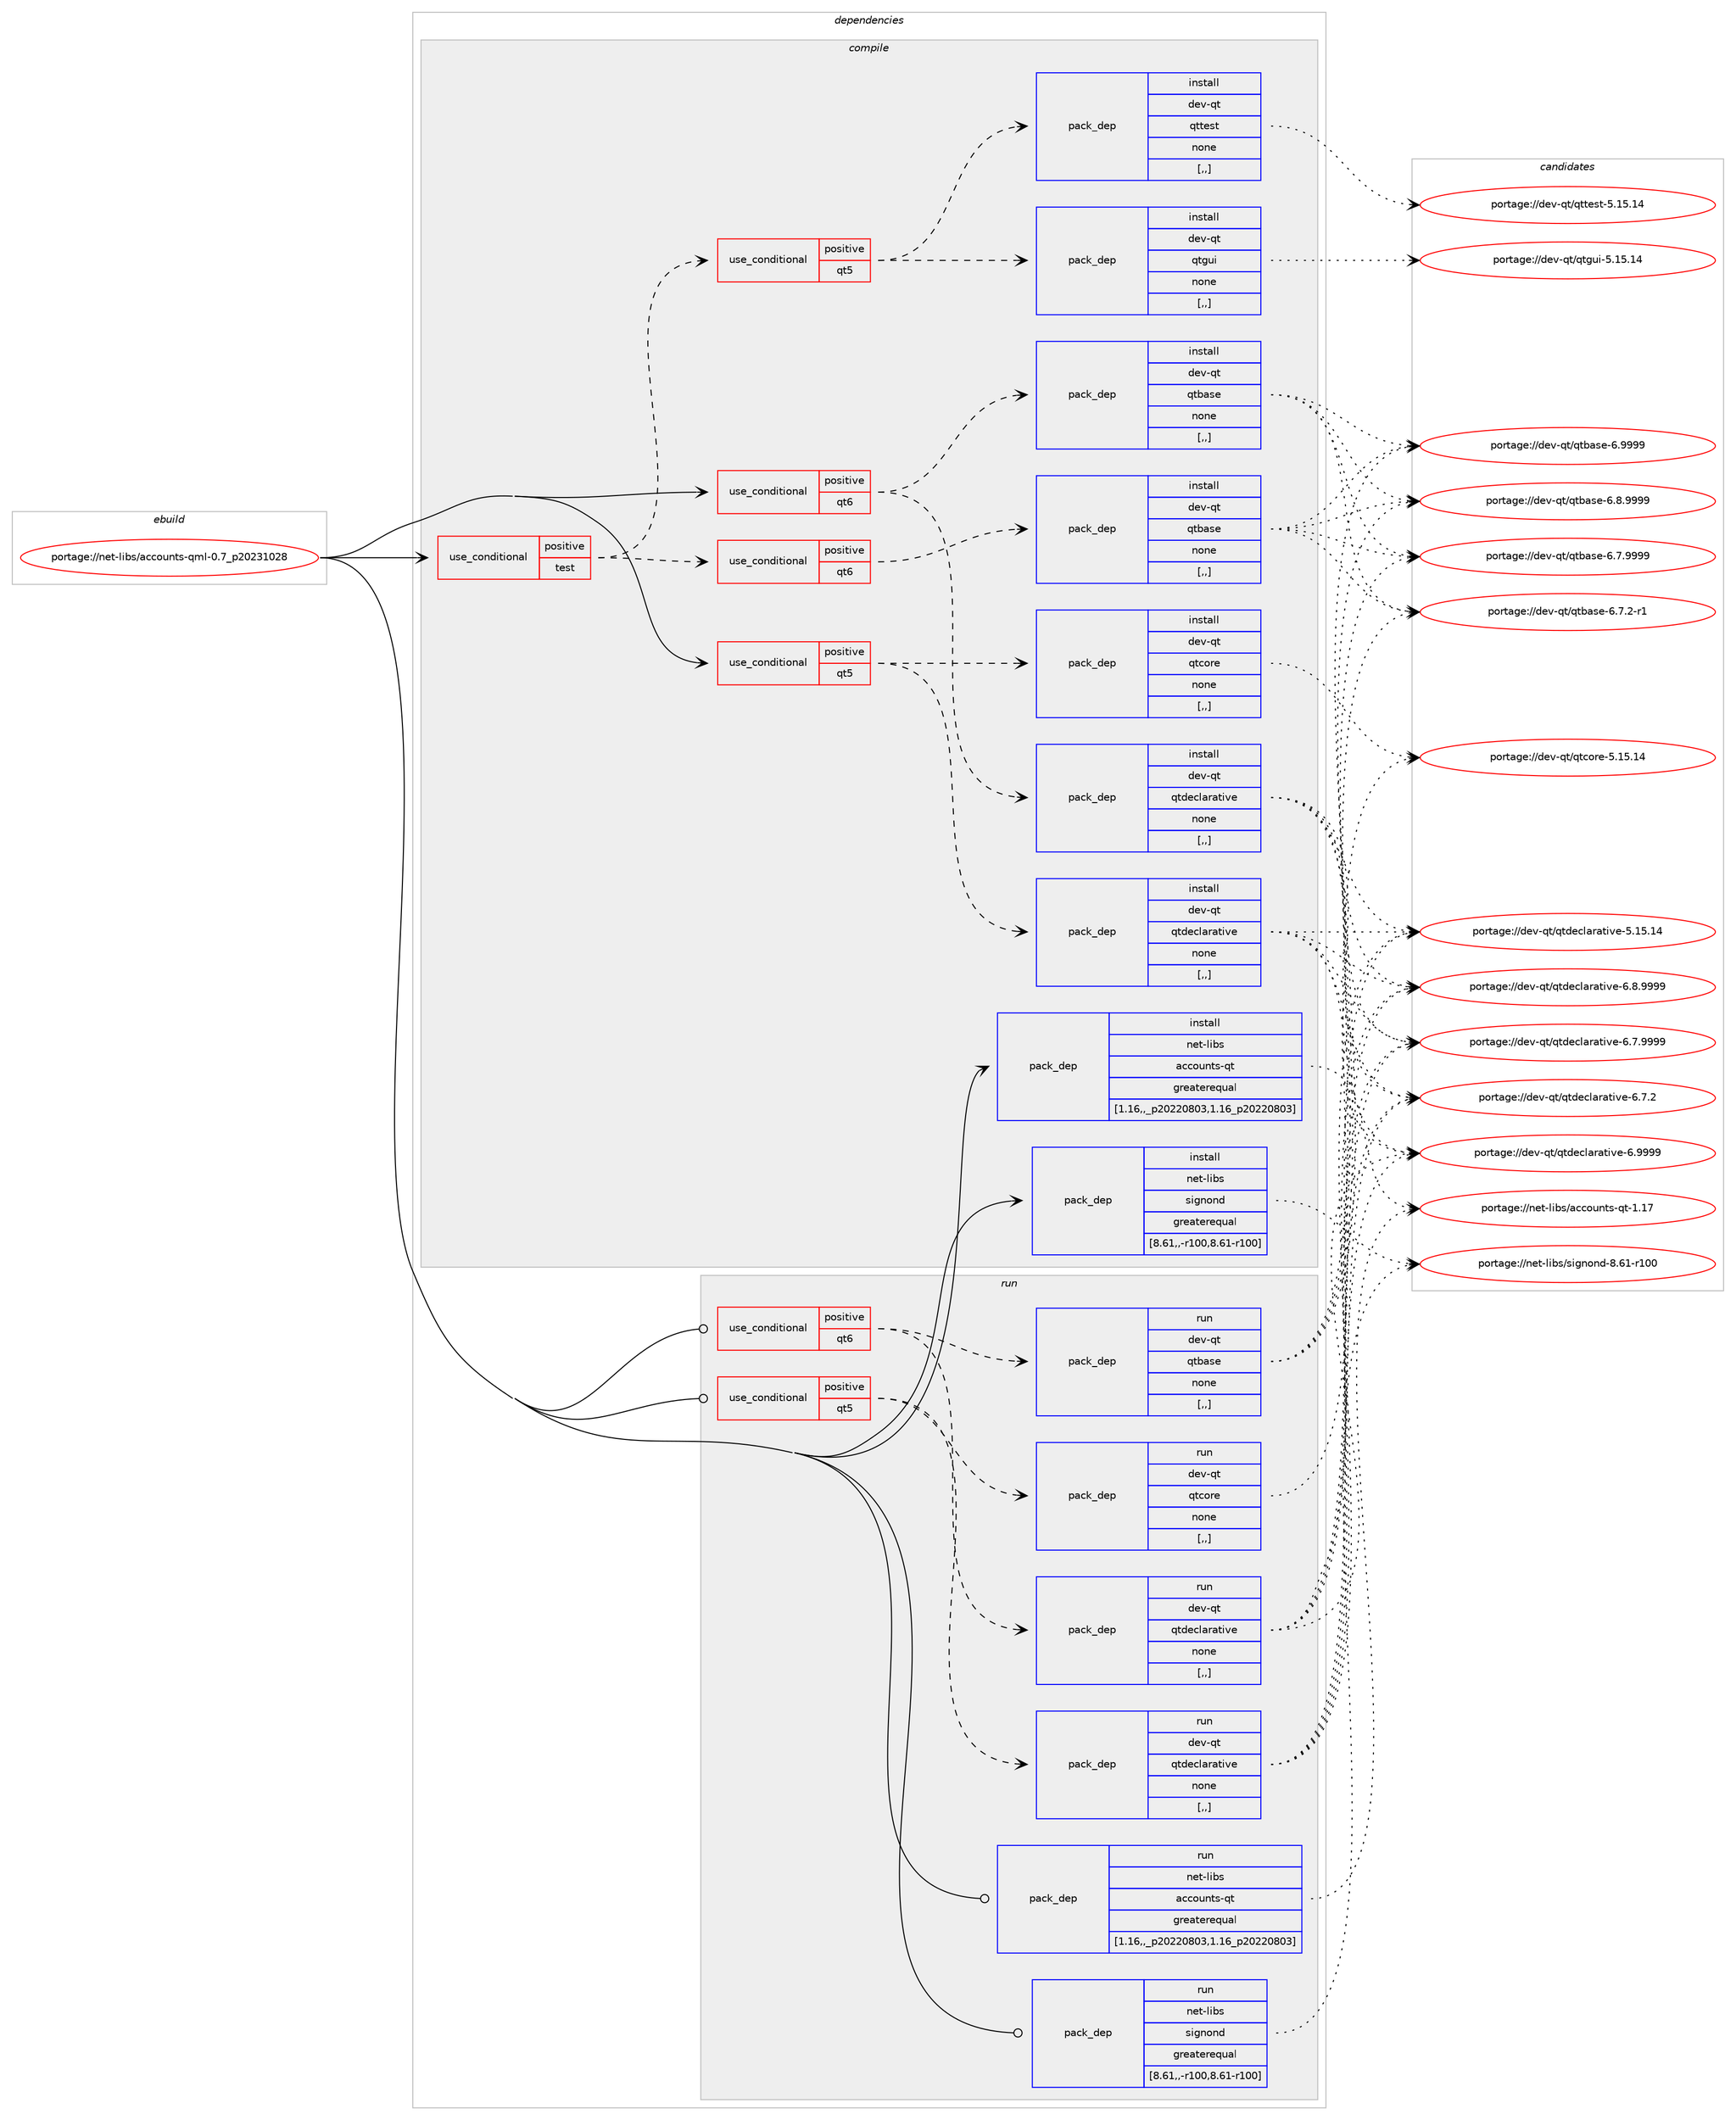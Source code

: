digraph prolog {

# *************
# Graph options
# *************

newrank=true;
concentrate=true;
compound=true;
graph [rankdir=LR,fontname=Helvetica,fontsize=10,ranksep=1.5];#, ranksep=2.5, nodesep=0.2];
edge  [arrowhead=vee];
node  [fontname=Helvetica,fontsize=10];

# **********
# The ebuild
# **********

subgraph cluster_leftcol {
color=gray;
label=<<i>ebuild</i>>;
id [label="portage://net-libs/accounts-qml-0.7_p20231028", color=red, width=4, href="../net-libs/accounts-qml-0.7_p20231028.svg"];
}

# ****************
# The dependencies
# ****************

subgraph cluster_midcol {
color=gray;
label=<<i>dependencies</i>>;
subgraph cluster_compile {
fillcolor="#eeeeee";
style=filled;
label=<<i>compile</i>>;
subgraph cond93144 {
dependency357585 [label=<<TABLE BORDER="0" CELLBORDER="1" CELLSPACING="0" CELLPADDING="4"><TR><TD ROWSPAN="3" CELLPADDING="10">use_conditional</TD></TR><TR><TD>positive</TD></TR><TR><TD>qt5</TD></TR></TABLE>>, shape=none, color=red];
subgraph pack261800 {
dependency357586 [label=<<TABLE BORDER="0" CELLBORDER="1" CELLSPACING="0" CELLPADDING="4" WIDTH="220"><TR><TD ROWSPAN="6" CELLPADDING="30">pack_dep</TD></TR><TR><TD WIDTH="110">install</TD></TR><TR><TD>dev-qt</TD></TR><TR><TD>qtcore</TD></TR><TR><TD>none</TD></TR><TR><TD>[,,]</TD></TR></TABLE>>, shape=none, color=blue];
}
dependency357585:e -> dependency357586:w [weight=20,style="dashed",arrowhead="vee"];
subgraph pack261801 {
dependency357587 [label=<<TABLE BORDER="0" CELLBORDER="1" CELLSPACING="0" CELLPADDING="4" WIDTH="220"><TR><TD ROWSPAN="6" CELLPADDING="30">pack_dep</TD></TR><TR><TD WIDTH="110">install</TD></TR><TR><TD>dev-qt</TD></TR><TR><TD>qtdeclarative</TD></TR><TR><TD>none</TD></TR><TR><TD>[,,]</TD></TR></TABLE>>, shape=none, color=blue];
}
dependency357585:e -> dependency357587:w [weight=20,style="dashed",arrowhead="vee"];
}
id:e -> dependency357585:w [weight=20,style="solid",arrowhead="vee"];
subgraph cond93145 {
dependency357588 [label=<<TABLE BORDER="0" CELLBORDER="1" CELLSPACING="0" CELLPADDING="4"><TR><TD ROWSPAN="3" CELLPADDING="10">use_conditional</TD></TR><TR><TD>positive</TD></TR><TR><TD>qt6</TD></TR></TABLE>>, shape=none, color=red];
subgraph pack261802 {
dependency357589 [label=<<TABLE BORDER="0" CELLBORDER="1" CELLSPACING="0" CELLPADDING="4" WIDTH="220"><TR><TD ROWSPAN="6" CELLPADDING="30">pack_dep</TD></TR><TR><TD WIDTH="110">install</TD></TR><TR><TD>dev-qt</TD></TR><TR><TD>qtbase</TD></TR><TR><TD>none</TD></TR><TR><TD>[,,]</TD></TR></TABLE>>, shape=none, color=blue];
}
dependency357588:e -> dependency357589:w [weight=20,style="dashed",arrowhead="vee"];
subgraph pack261803 {
dependency357590 [label=<<TABLE BORDER="0" CELLBORDER="1" CELLSPACING="0" CELLPADDING="4" WIDTH="220"><TR><TD ROWSPAN="6" CELLPADDING="30">pack_dep</TD></TR><TR><TD WIDTH="110">install</TD></TR><TR><TD>dev-qt</TD></TR><TR><TD>qtdeclarative</TD></TR><TR><TD>none</TD></TR><TR><TD>[,,]</TD></TR></TABLE>>, shape=none, color=blue];
}
dependency357588:e -> dependency357590:w [weight=20,style="dashed",arrowhead="vee"];
}
id:e -> dependency357588:w [weight=20,style="solid",arrowhead="vee"];
subgraph cond93146 {
dependency357591 [label=<<TABLE BORDER="0" CELLBORDER="1" CELLSPACING="0" CELLPADDING="4"><TR><TD ROWSPAN="3" CELLPADDING="10">use_conditional</TD></TR><TR><TD>positive</TD></TR><TR><TD>test</TD></TR></TABLE>>, shape=none, color=red];
subgraph cond93147 {
dependency357592 [label=<<TABLE BORDER="0" CELLBORDER="1" CELLSPACING="0" CELLPADDING="4"><TR><TD ROWSPAN="3" CELLPADDING="10">use_conditional</TD></TR><TR><TD>positive</TD></TR><TR><TD>qt5</TD></TR></TABLE>>, shape=none, color=red];
subgraph pack261804 {
dependency357593 [label=<<TABLE BORDER="0" CELLBORDER="1" CELLSPACING="0" CELLPADDING="4" WIDTH="220"><TR><TD ROWSPAN="6" CELLPADDING="30">pack_dep</TD></TR><TR><TD WIDTH="110">install</TD></TR><TR><TD>dev-qt</TD></TR><TR><TD>qtgui</TD></TR><TR><TD>none</TD></TR><TR><TD>[,,]</TD></TR></TABLE>>, shape=none, color=blue];
}
dependency357592:e -> dependency357593:w [weight=20,style="dashed",arrowhead="vee"];
subgraph pack261805 {
dependency357594 [label=<<TABLE BORDER="0" CELLBORDER="1" CELLSPACING="0" CELLPADDING="4" WIDTH="220"><TR><TD ROWSPAN="6" CELLPADDING="30">pack_dep</TD></TR><TR><TD WIDTH="110">install</TD></TR><TR><TD>dev-qt</TD></TR><TR><TD>qttest</TD></TR><TR><TD>none</TD></TR><TR><TD>[,,]</TD></TR></TABLE>>, shape=none, color=blue];
}
dependency357592:e -> dependency357594:w [weight=20,style="dashed",arrowhead="vee"];
}
dependency357591:e -> dependency357592:w [weight=20,style="dashed",arrowhead="vee"];
subgraph cond93148 {
dependency357595 [label=<<TABLE BORDER="0" CELLBORDER="1" CELLSPACING="0" CELLPADDING="4"><TR><TD ROWSPAN="3" CELLPADDING="10">use_conditional</TD></TR><TR><TD>positive</TD></TR><TR><TD>qt6</TD></TR></TABLE>>, shape=none, color=red];
subgraph pack261806 {
dependency357596 [label=<<TABLE BORDER="0" CELLBORDER="1" CELLSPACING="0" CELLPADDING="4" WIDTH="220"><TR><TD ROWSPAN="6" CELLPADDING="30">pack_dep</TD></TR><TR><TD WIDTH="110">install</TD></TR><TR><TD>dev-qt</TD></TR><TR><TD>qtbase</TD></TR><TR><TD>none</TD></TR><TR><TD>[,,]</TD></TR></TABLE>>, shape=none, color=blue];
}
dependency357595:e -> dependency357596:w [weight=20,style="dashed",arrowhead="vee"];
}
dependency357591:e -> dependency357595:w [weight=20,style="dashed",arrowhead="vee"];
}
id:e -> dependency357591:w [weight=20,style="solid",arrowhead="vee"];
subgraph pack261807 {
dependency357597 [label=<<TABLE BORDER="0" CELLBORDER="1" CELLSPACING="0" CELLPADDING="4" WIDTH="220"><TR><TD ROWSPAN="6" CELLPADDING="30">pack_dep</TD></TR><TR><TD WIDTH="110">install</TD></TR><TR><TD>net-libs</TD></TR><TR><TD>accounts-qt</TD></TR><TR><TD>greaterequal</TD></TR><TR><TD>[1.16,,_p20220803,1.16_p20220803]</TD></TR></TABLE>>, shape=none, color=blue];
}
id:e -> dependency357597:w [weight=20,style="solid",arrowhead="vee"];
subgraph pack261808 {
dependency357598 [label=<<TABLE BORDER="0" CELLBORDER="1" CELLSPACING="0" CELLPADDING="4" WIDTH="220"><TR><TD ROWSPAN="6" CELLPADDING="30">pack_dep</TD></TR><TR><TD WIDTH="110">install</TD></TR><TR><TD>net-libs</TD></TR><TR><TD>signond</TD></TR><TR><TD>greaterequal</TD></TR><TR><TD>[8.61,,-r100,8.61-r100]</TD></TR></TABLE>>, shape=none, color=blue];
}
id:e -> dependency357598:w [weight=20,style="solid",arrowhead="vee"];
}
subgraph cluster_compileandrun {
fillcolor="#eeeeee";
style=filled;
label=<<i>compile and run</i>>;
}
subgraph cluster_run {
fillcolor="#eeeeee";
style=filled;
label=<<i>run</i>>;
subgraph cond93149 {
dependency357599 [label=<<TABLE BORDER="0" CELLBORDER="1" CELLSPACING="0" CELLPADDING="4"><TR><TD ROWSPAN="3" CELLPADDING="10">use_conditional</TD></TR><TR><TD>positive</TD></TR><TR><TD>qt5</TD></TR></TABLE>>, shape=none, color=red];
subgraph pack261809 {
dependency357600 [label=<<TABLE BORDER="0" CELLBORDER="1" CELLSPACING="0" CELLPADDING="4" WIDTH="220"><TR><TD ROWSPAN="6" CELLPADDING="30">pack_dep</TD></TR><TR><TD WIDTH="110">run</TD></TR><TR><TD>dev-qt</TD></TR><TR><TD>qtcore</TD></TR><TR><TD>none</TD></TR><TR><TD>[,,]</TD></TR></TABLE>>, shape=none, color=blue];
}
dependency357599:e -> dependency357600:w [weight=20,style="dashed",arrowhead="vee"];
subgraph pack261810 {
dependency357601 [label=<<TABLE BORDER="0" CELLBORDER="1" CELLSPACING="0" CELLPADDING="4" WIDTH="220"><TR><TD ROWSPAN="6" CELLPADDING="30">pack_dep</TD></TR><TR><TD WIDTH="110">run</TD></TR><TR><TD>dev-qt</TD></TR><TR><TD>qtdeclarative</TD></TR><TR><TD>none</TD></TR><TR><TD>[,,]</TD></TR></TABLE>>, shape=none, color=blue];
}
dependency357599:e -> dependency357601:w [weight=20,style="dashed",arrowhead="vee"];
}
id:e -> dependency357599:w [weight=20,style="solid",arrowhead="odot"];
subgraph cond93150 {
dependency357602 [label=<<TABLE BORDER="0" CELLBORDER="1" CELLSPACING="0" CELLPADDING="4"><TR><TD ROWSPAN="3" CELLPADDING="10">use_conditional</TD></TR><TR><TD>positive</TD></TR><TR><TD>qt6</TD></TR></TABLE>>, shape=none, color=red];
subgraph pack261811 {
dependency357603 [label=<<TABLE BORDER="0" CELLBORDER="1" CELLSPACING="0" CELLPADDING="4" WIDTH="220"><TR><TD ROWSPAN="6" CELLPADDING="30">pack_dep</TD></TR><TR><TD WIDTH="110">run</TD></TR><TR><TD>dev-qt</TD></TR><TR><TD>qtbase</TD></TR><TR><TD>none</TD></TR><TR><TD>[,,]</TD></TR></TABLE>>, shape=none, color=blue];
}
dependency357602:e -> dependency357603:w [weight=20,style="dashed",arrowhead="vee"];
subgraph pack261812 {
dependency357604 [label=<<TABLE BORDER="0" CELLBORDER="1" CELLSPACING="0" CELLPADDING="4" WIDTH="220"><TR><TD ROWSPAN="6" CELLPADDING="30">pack_dep</TD></TR><TR><TD WIDTH="110">run</TD></TR><TR><TD>dev-qt</TD></TR><TR><TD>qtdeclarative</TD></TR><TR><TD>none</TD></TR><TR><TD>[,,]</TD></TR></TABLE>>, shape=none, color=blue];
}
dependency357602:e -> dependency357604:w [weight=20,style="dashed",arrowhead="vee"];
}
id:e -> dependency357602:w [weight=20,style="solid",arrowhead="odot"];
subgraph pack261813 {
dependency357605 [label=<<TABLE BORDER="0" CELLBORDER="1" CELLSPACING="0" CELLPADDING="4" WIDTH="220"><TR><TD ROWSPAN="6" CELLPADDING="30">pack_dep</TD></TR><TR><TD WIDTH="110">run</TD></TR><TR><TD>net-libs</TD></TR><TR><TD>accounts-qt</TD></TR><TR><TD>greaterequal</TD></TR><TR><TD>[1.16,,_p20220803,1.16_p20220803]</TD></TR></TABLE>>, shape=none, color=blue];
}
id:e -> dependency357605:w [weight=20,style="solid",arrowhead="odot"];
subgraph pack261814 {
dependency357606 [label=<<TABLE BORDER="0" CELLBORDER="1" CELLSPACING="0" CELLPADDING="4" WIDTH="220"><TR><TD ROWSPAN="6" CELLPADDING="30">pack_dep</TD></TR><TR><TD WIDTH="110">run</TD></TR><TR><TD>net-libs</TD></TR><TR><TD>signond</TD></TR><TR><TD>greaterequal</TD></TR><TR><TD>[8.61,,-r100,8.61-r100]</TD></TR></TABLE>>, shape=none, color=blue];
}
id:e -> dependency357606:w [weight=20,style="solid",arrowhead="odot"];
}
}

# **************
# The candidates
# **************

subgraph cluster_choices {
rank=same;
color=gray;
label=<<i>candidates</i>>;

subgraph choice261800 {
color=black;
nodesep=1;
choice1001011184511311647113116991111141014553464953464952 [label="portage://dev-qt/qtcore-5.15.14", color=red, width=4,href="../dev-qt/qtcore-5.15.14.svg"];
dependency357586:e -> choice1001011184511311647113116991111141014553464953464952:w [style=dotted,weight="100"];
}
subgraph choice261801 {
color=black;
nodesep=1;
choice100101118451131164711311610010199108971149711610511810145544657575757 [label="portage://dev-qt/qtdeclarative-6.9999", color=red, width=4,href="../dev-qt/qtdeclarative-6.9999.svg"];
choice1001011184511311647113116100101991089711497116105118101455446564657575757 [label="portage://dev-qt/qtdeclarative-6.8.9999", color=red, width=4,href="../dev-qt/qtdeclarative-6.8.9999.svg"];
choice1001011184511311647113116100101991089711497116105118101455446554657575757 [label="portage://dev-qt/qtdeclarative-6.7.9999", color=red, width=4,href="../dev-qt/qtdeclarative-6.7.9999.svg"];
choice1001011184511311647113116100101991089711497116105118101455446554650 [label="portage://dev-qt/qtdeclarative-6.7.2", color=red, width=4,href="../dev-qt/qtdeclarative-6.7.2.svg"];
choice10010111845113116471131161001019910897114971161051181014553464953464952 [label="portage://dev-qt/qtdeclarative-5.15.14", color=red, width=4,href="../dev-qt/qtdeclarative-5.15.14.svg"];
dependency357587:e -> choice100101118451131164711311610010199108971149711610511810145544657575757:w [style=dotted,weight="100"];
dependency357587:e -> choice1001011184511311647113116100101991089711497116105118101455446564657575757:w [style=dotted,weight="100"];
dependency357587:e -> choice1001011184511311647113116100101991089711497116105118101455446554657575757:w [style=dotted,weight="100"];
dependency357587:e -> choice1001011184511311647113116100101991089711497116105118101455446554650:w [style=dotted,weight="100"];
dependency357587:e -> choice10010111845113116471131161001019910897114971161051181014553464953464952:w [style=dotted,weight="100"];
}
subgraph choice261802 {
color=black;
nodesep=1;
choice1001011184511311647113116989711510145544657575757 [label="portage://dev-qt/qtbase-6.9999", color=red, width=4,href="../dev-qt/qtbase-6.9999.svg"];
choice10010111845113116471131169897115101455446564657575757 [label="portage://dev-qt/qtbase-6.8.9999", color=red, width=4,href="../dev-qt/qtbase-6.8.9999.svg"];
choice10010111845113116471131169897115101455446554657575757 [label="portage://dev-qt/qtbase-6.7.9999", color=red, width=4,href="../dev-qt/qtbase-6.7.9999.svg"];
choice100101118451131164711311698971151014554465546504511449 [label="portage://dev-qt/qtbase-6.7.2-r1", color=red, width=4,href="../dev-qt/qtbase-6.7.2-r1.svg"];
dependency357589:e -> choice1001011184511311647113116989711510145544657575757:w [style=dotted,weight="100"];
dependency357589:e -> choice10010111845113116471131169897115101455446564657575757:w [style=dotted,weight="100"];
dependency357589:e -> choice10010111845113116471131169897115101455446554657575757:w [style=dotted,weight="100"];
dependency357589:e -> choice100101118451131164711311698971151014554465546504511449:w [style=dotted,weight="100"];
}
subgraph choice261803 {
color=black;
nodesep=1;
choice100101118451131164711311610010199108971149711610511810145544657575757 [label="portage://dev-qt/qtdeclarative-6.9999", color=red, width=4,href="../dev-qt/qtdeclarative-6.9999.svg"];
choice1001011184511311647113116100101991089711497116105118101455446564657575757 [label="portage://dev-qt/qtdeclarative-6.8.9999", color=red, width=4,href="../dev-qt/qtdeclarative-6.8.9999.svg"];
choice1001011184511311647113116100101991089711497116105118101455446554657575757 [label="portage://dev-qt/qtdeclarative-6.7.9999", color=red, width=4,href="../dev-qt/qtdeclarative-6.7.9999.svg"];
choice1001011184511311647113116100101991089711497116105118101455446554650 [label="portage://dev-qt/qtdeclarative-6.7.2", color=red, width=4,href="../dev-qt/qtdeclarative-6.7.2.svg"];
choice10010111845113116471131161001019910897114971161051181014553464953464952 [label="portage://dev-qt/qtdeclarative-5.15.14", color=red, width=4,href="../dev-qt/qtdeclarative-5.15.14.svg"];
dependency357590:e -> choice100101118451131164711311610010199108971149711610511810145544657575757:w [style=dotted,weight="100"];
dependency357590:e -> choice1001011184511311647113116100101991089711497116105118101455446564657575757:w [style=dotted,weight="100"];
dependency357590:e -> choice1001011184511311647113116100101991089711497116105118101455446554657575757:w [style=dotted,weight="100"];
dependency357590:e -> choice1001011184511311647113116100101991089711497116105118101455446554650:w [style=dotted,weight="100"];
dependency357590:e -> choice10010111845113116471131161001019910897114971161051181014553464953464952:w [style=dotted,weight="100"];
}
subgraph choice261804 {
color=black;
nodesep=1;
choice10010111845113116471131161031171054553464953464952 [label="portage://dev-qt/qtgui-5.15.14", color=red, width=4,href="../dev-qt/qtgui-5.15.14.svg"];
dependency357593:e -> choice10010111845113116471131161031171054553464953464952:w [style=dotted,weight="100"];
}
subgraph choice261805 {
color=black;
nodesep=1;
choice10010111845113116471131161161011151164553464953464952 [label="portage://dev-qt/qttest-5.15.14", color=red, width=4,href="../dev-qt/qttest-5.15.14.svg"];
dependency357594:e -> choice10010111845113116471131161161011151164553464953464952:w [style=dotted,weight="100"];
}
subgraph choice261806 {
color=black;
nodesep=1;
choice1001011184511311647113116989711510145544657575757 [label="portage://dev-qt/qtbase-6.9999", color=red, width=4,href="../dev-qt/qtbase-6.9999.svg"];
choice10010111845113116471131169897115101455446564657575757 [label="portage://dev-qt/qtbase-6.8.9999", color=red, width=4,href="../dev-qt/qtbase-6.8.9999.svg"];
choice10010111845113116471131169897115101455446554657575757 [label="portage://dev-qt/qtbase-6.7.9999", color=red, width=4,href="../dev-qt/qtbase-6.7.9999.svg"];
choice100101118451131164711311698971151014554465546504511449 [label="portage://dev-qt/qtbase-6.7.2-r1", color=red, width=4,href="../dev-qt/qtbase-6.7.2-r1.svg"];
dependency357596:e -> choice1001011184511311647113116989711510145544657575757:w [style=dotted,weight="100"];
dependency357596:e -> choice10010111845113116471131169897115101455446564657575757:w [style=dotted,weight="100"];
dependency357596:e -> choice10010111845113116471131169897115101455446554657575757:w [style=dotted,weight="100"];
dependency357596:e -> choice100101118451131164711311698971151014554465546504511449:w [style=dotted,weight="100"];
}
subgraph choice261807 {
color=black;
nodesep=1;
choice110101116451081059811547979999111117110116115451131164549464955 [label="portage://net-libs/accounts-qt-1.17", color=red, width=4,href="../net-libs/accounts-qt-1.17.svg"];
dependency357597:e -> choice110101116451081059811547979999111117110116115451131164549464955:w [style=dotted,weight="100"];
}
subgraph choice261808 {
color=black;
nodesep=1;
choice110101116451081059811547115105103110111110100455646544945114494848 [label="portage://net-libs/signond-8.61-r100", color=red, width=4,href="../net-libs/signond-8.61-r100.svg"];
dependency357598:e -> choice110101116451081059811547115105103110111110100455646544945114494848:w [style=dotted,weight="100"];
}
subgraph choice261809 {
color=black;
nodesep=1;
choice1001011184511311647113116991111141014553464953464952 [label="portage://dev-qt/qtcore-5.15.14", color=red, width=4,href="../dev-qt/qtcore-5.15.14.svg"];
dependency357600:e -> choice1001011184511311647113116991111141014553464953464952:w [style=dotted,weight="100"];
}
subgraph choice261810 {
color=black;
nodesep=1;
choice100101118451131164711311610010199108971149711610511810145544657575757 [label="portage://dev-qt/qtdeclarative-6.9999", color=red, width=4,href="../dev-qt/qtdeclarative-6.9999.svg"];
choice1001011184511311647113116100101991089711497116105118101455446564657575757 [label="portage://dev-qt/qtdeclarative-6.8.9999", color=red, width=4,href="../dev-qt/qtdeclarative-6.8.9999.svg"];
choice1001011184511311647113116100101991089711497116105118101455446554657575757 [label="portage://dev-qt/qtdeclarative-6.7.9999", color=red, width=4,href="../dev-qt/qtdeclarative-6.7.9999.svg"];
choice1001011184511311647113116100101991089711497116105118101455446554650 [label="portage://dev-qt/qtdeclarative-6.7.2", color=red, width=4,href="../dev-qt/qtdeclarative-6.7.2.svg"];
choice10010111845113116471131161001019910897114971161051181014553464953464952 [label="portage://dev-qt/qtdeclarative-5.15.14", color=red, width=4,href="../dev-qt/qtdeclarative-5.15.14.svg"];
dependency357601:e -> choice100101118451131164711311610010199108971149711610511810145544657575757:w [style=dotted,weight="100"];
dependency357601:e -> choice1001011184511311647113116100101991089711497116105118101455446564657575757:w [style=dotted,weight="100"];
dependency357601:e -> choice1001011184511311647113116100101991089711497116105118101455446554657575757:w [style=dotted,weight="100"];
dependency357601:e -> choice1001011184511311647113116100101991089711497116105118101455446554650:w [style=dotted,weight="100"];
dependency357601:e -> choice10010111845113116471131161001019910897114971161051181014553464953464952:w [style=dotted,weight="100"];
}
subgraph choice261811 {
color=black;
nodesep=1;
choice1001011184511311647113116989711510145544657575757 [label="portage://dev-qt/qtbase-6.9999", color=red, width=4,href="../dev-qt/qtbase-6.9999.svg"];
choice10010111845113116471131169897115101455446564657575757 [label="portage://dev-qt/qtbase-6.8.9999", color=red, width=4,href="../dev-qt/qtbase-6.8.9999.svg"];
choice10010111845113116471131169897115101455446554657575757 [label="portage://dev-qt/qtbase-6.7.9999", color=red, width=4,href="../dev-qt/qtbase-6.7.9999.svg"];
choice100101118451131164711311698971151014554465546504511449 [label="portage://dev-qt/qtbase-6.7.2-r1", color=red, width=4,href="../dev-qt/qtbase-6.7.2-r1.svg"];
dependency357603:e -> choice1001011184511311647113116989711510145544657575757:w [style=dotted,weight="100"];
dependency357603:e -> choice10010111845113116471131169897115101455446564657575757:w [style=dotted,weight="100"];
dependency357603:e -> choice10010111845113116471131169897115101455446554657575757:w [style=dotted,weight="100"];
dependency357603:e -> choice100101118451131164711311698971151014554465546504511449:w [style=dotted,weight="100"];
}
subgraph choice261812 {
color=black;
nodesep=1;
choice100101118451131164711311610010199108971149711610511810145544657575757 [label="portage://dev-qt/qtdeclarative-6.9999", color=red, width=4,href="../dev-qt/qtdeclarative-6.9999.svg"];
choice1001011184511311647113116100101991089711497116105118101455446564657575757 [label="portage://dev-qt/qtdeclarative-6.8.9999", color=red, width=4,href="../dev-qt/qtdeclarative-6.8.9999.svg"];
choice1001011184511311647113116100101991089711497116105118101455446554657575757 [label="portage://dev-qt/qtdeclarative-6.7.9999", color=red, width=4,href="../dev-qt/qtdeclarative-6.7.9999.svg"];
choice1001011184511311647113116100101991089711497116105118101455446554650 [label="portage://dev-qt/qtdeclarative-6.7.2", color=red, width=4,href="../dev-qt/qtdeclarative-6.7.2.svg"];
choice10010111845113116471131161001019910897114971161051181014553464953464952 [label="portage://dev-qt/qtdeclarative-5.15.14", color=red, width=4,href="../dev-qt/qtdeclarative-5.15.14.svg"];
dependency357604:e -> choice100101118451131164711311610010199108971149711610511810145544657575757:w [style=dotted,weight="100"];
dependency357604:e -> choice1001011184511311647113116100101991089711497116105118101455446564657575757:w [style=dotted,weight="100"];
dependency357604:e -> choice1001011184511311647113116100101991089711497116105118101455446554657575757:w [style=dotted,weight="100"];
dependency357604:e -> choice1001011184511311647113116100101991089711497116105118101455446554650:w [style=dotted,weight="100"];
dependency357604:e -> choice10010111845113116471131161001019910897114971161051181014553464953464952:w [style=dotted,weight="100"];
}
subgraph choice261813 {
color=black;
nodesep=1;
choice110101116451081059811547979999111117110116115451131164549464955 [label="portage://net-libs/accounts-qt-1.17", color=red, width=4,href="../net-libs/accounts-qt-1.17.svg"];
dependency357605:e -> choice110101116451081059811547979999111117110116115451131164549464955:w [style=dotted,weight="100"];
}
subgraph choice261814 {
color=black;
nodesep=1;
choice110101116451081059811547115105103110111110100455646544945114494848 [label="portage://net-libs/signond-8.61-r100", color=red, width=4,href="../net-libs/signond-8.61-r100.svg"];
dependency357606:e -> choice110101116451081059811547115105103110111110100455646544945114494848:w [style=dotted,weight="100"];
}
}

}
